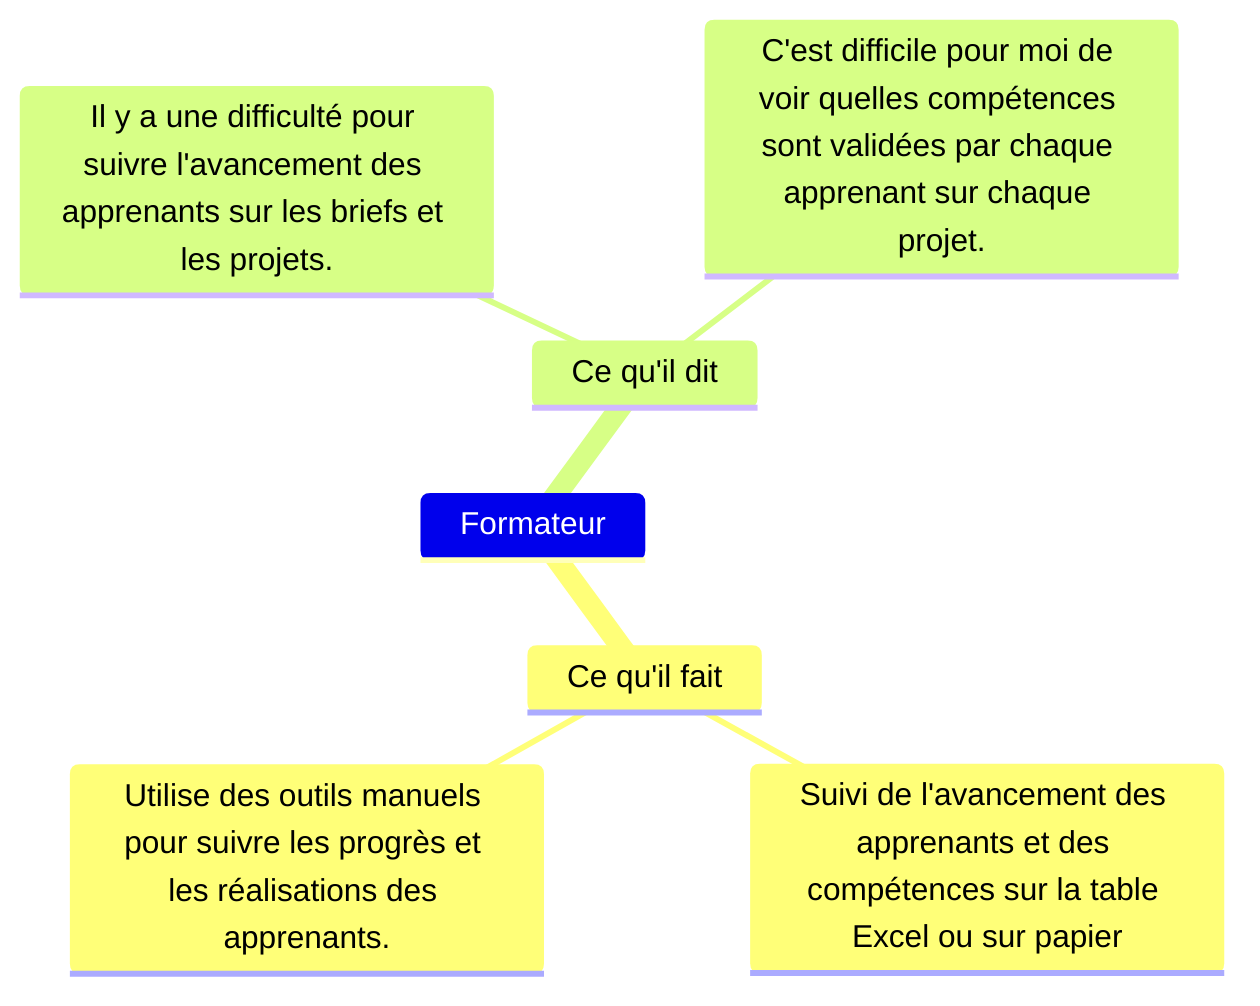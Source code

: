 %% @config(../mindmap-config.json)
mindmap
Formateur

    Ce qu'il fait
      Suivi de l'avancement des apprenants et des compétences sur la table Excel ou sur papier
      Utilise des outils manuels pour suivre les progrès et les réalisations des apprenants.
    Ce qu'il dit
      Il y a une difficulté pour suivre l'avancement des apprenants sur les briefs et les projets.
      C'est difficile pour moi de voir quelles compétences sont validées par chaque apprenant sur chaque projet.
